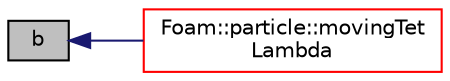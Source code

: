 digraph "b"
{
  bgcolor="transparent";
  edge [fontname="Helvetica",fontsize="10",labelfontname="Helvetica",labelfontsize="10"];
  node [fontname="Helvetica",fontsize="10",shape=record];
  rankdir="LR";
  Node1 [label="b",height=0.2,width=0.4,color="black", fillcolor="grey75", style="filled", fontcolor="black"];
  Node1 -> Node2 [dir="back",color="midnightblue",fontsize="10",style="solid",fontname="Helvetica"];
  Node2 [label="Foam::particle::movingTet\lLambda",height=0.2,width=0.4,color="red",URL="$a01819.html#a1eb42a7a119014473a88d1c2a2501460",tooltip="Find the lambda value for a moving tri face. "];
}
